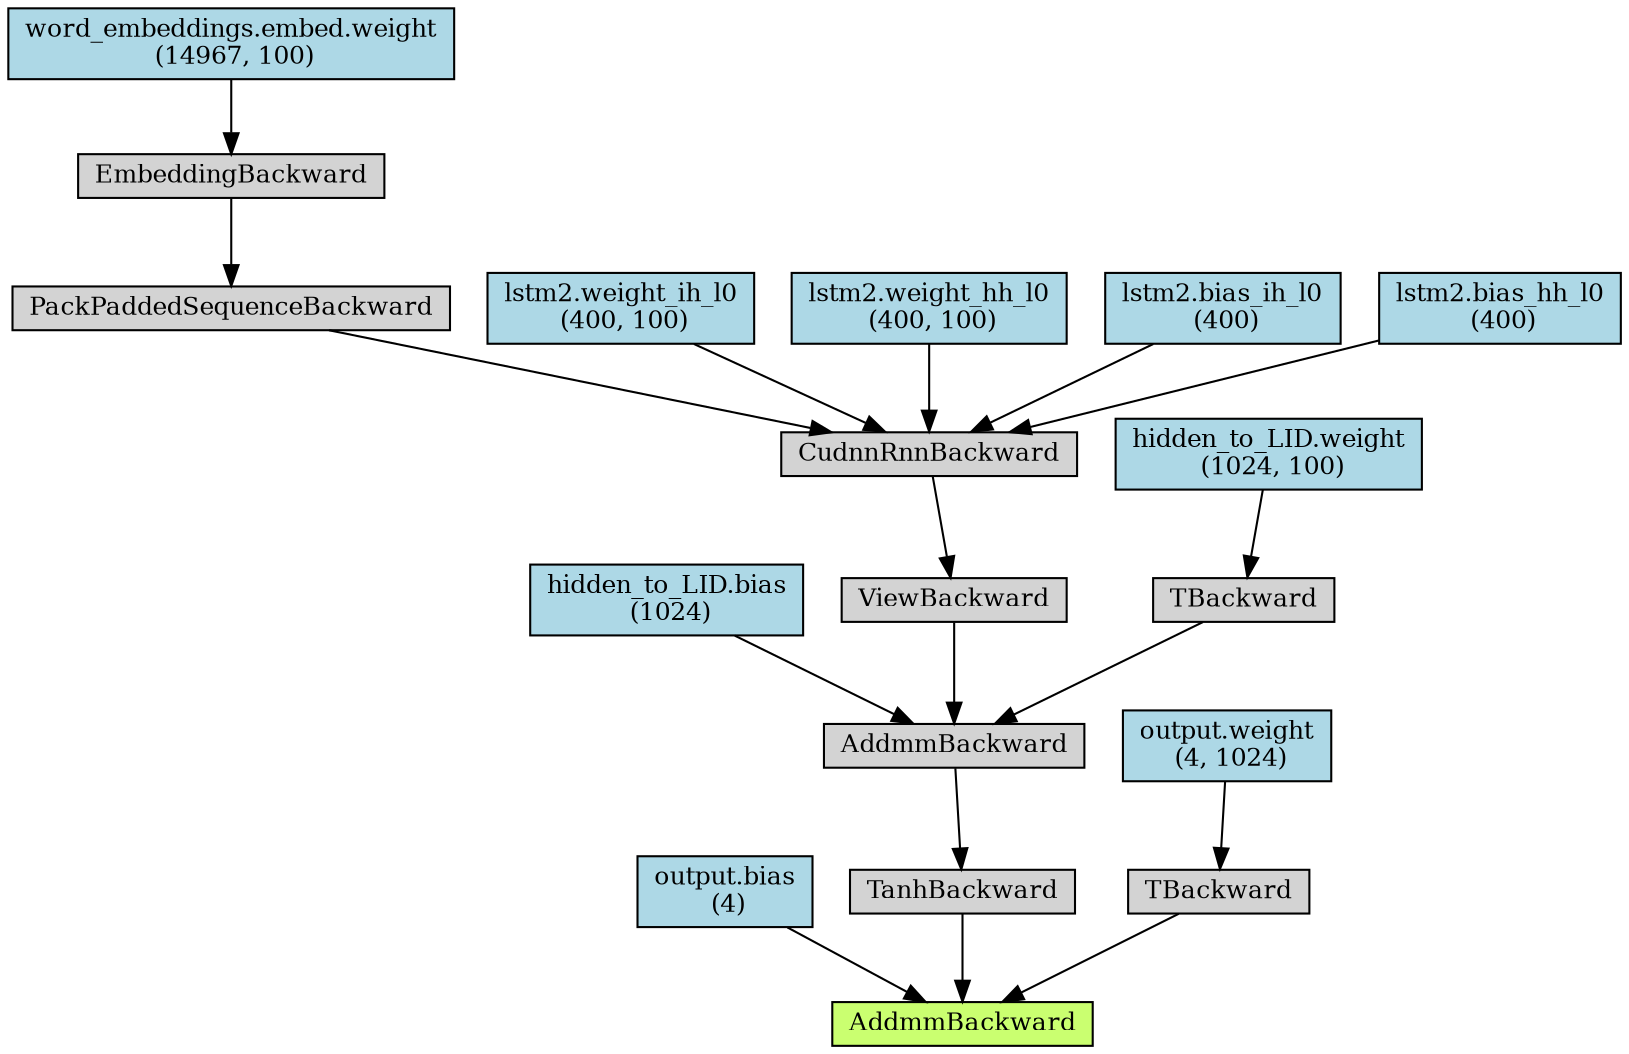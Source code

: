 digraph {
	graph [size="12,12"]
	node [align=left fontsize=12 height=0.2 ranksep=0.1 shape=box style=filled]
	140713538322104 [label=AddmmBackward fillcolor=darkolivegreen1]
	140713538321712 -> 140713538322104
	140713538321712 [label="output.bias
 (4)" fillcolor=lightblue]
	140713538320648 -> 140713538322104
	140713538320648 [label=TanhBackward]
	140713538320592 -> 140713538320648
	140713538320592 [label=AddmmBackward]
	140713538319696 -> 140713538320592
	140713538319696 [label="hidden_to_LID.bias
 (1024)" fillcolor=lightblue]
	140713538318408 -> 140713538320592
	140713538318408 [label=ViewBackward]
	140713538319192 -> 140713538318408
	140713538319192 [label=CudnnRnnBackward]
	140713538318688 -> 140713538319192
	140713538318688 [label=PackPaddedSequenceBackward]
	140713538279464 -> 140713538318688
	140713538279464 [label=EmbeddingBackward]
	140713538291808 -> 140713538279464
	140713538291808 [label="word_embeddings.embed.weight
 (14967, 100)" fillcolor=lightblue]
	140713538318520 -> 140713538319192
	140713538318520 [label="lstm2.weight_ih_l0
 (400, 100)" fillcolor=lightblue]
	140713538320256 -> 140713538319192
	140713538320256 [label="lstm2.weight_hh_l0
 (400, 100)" fillcolor=lightblue]
	140713538280416 -> 140713538319192
	140713538280416 [label="lstm2.bias_ih_l0
 (400)" fillcolor=lightblue]
	140713538280360 -> 140713538319192
	140713538280360 [label="lstm2.bias_hh_l0
 (400)" fillcolor=lightblue]
	140713538320424 -> 140713538320592
	140713538320424 [label=TBackward]
	140713538319024 -> 140713538320424
	140713538319024 [label="hidden_to_LID.weight
 (1024, 100)" fillcolor=lightblue]
	140713538321152 -> 140713538322104
	140713538321152 [label=TBackward]
	140713538318968 -> 140713538321152
	140713538318968 [label="output.weight
 (4, 1024)" fillcolor=lightblue]
}
